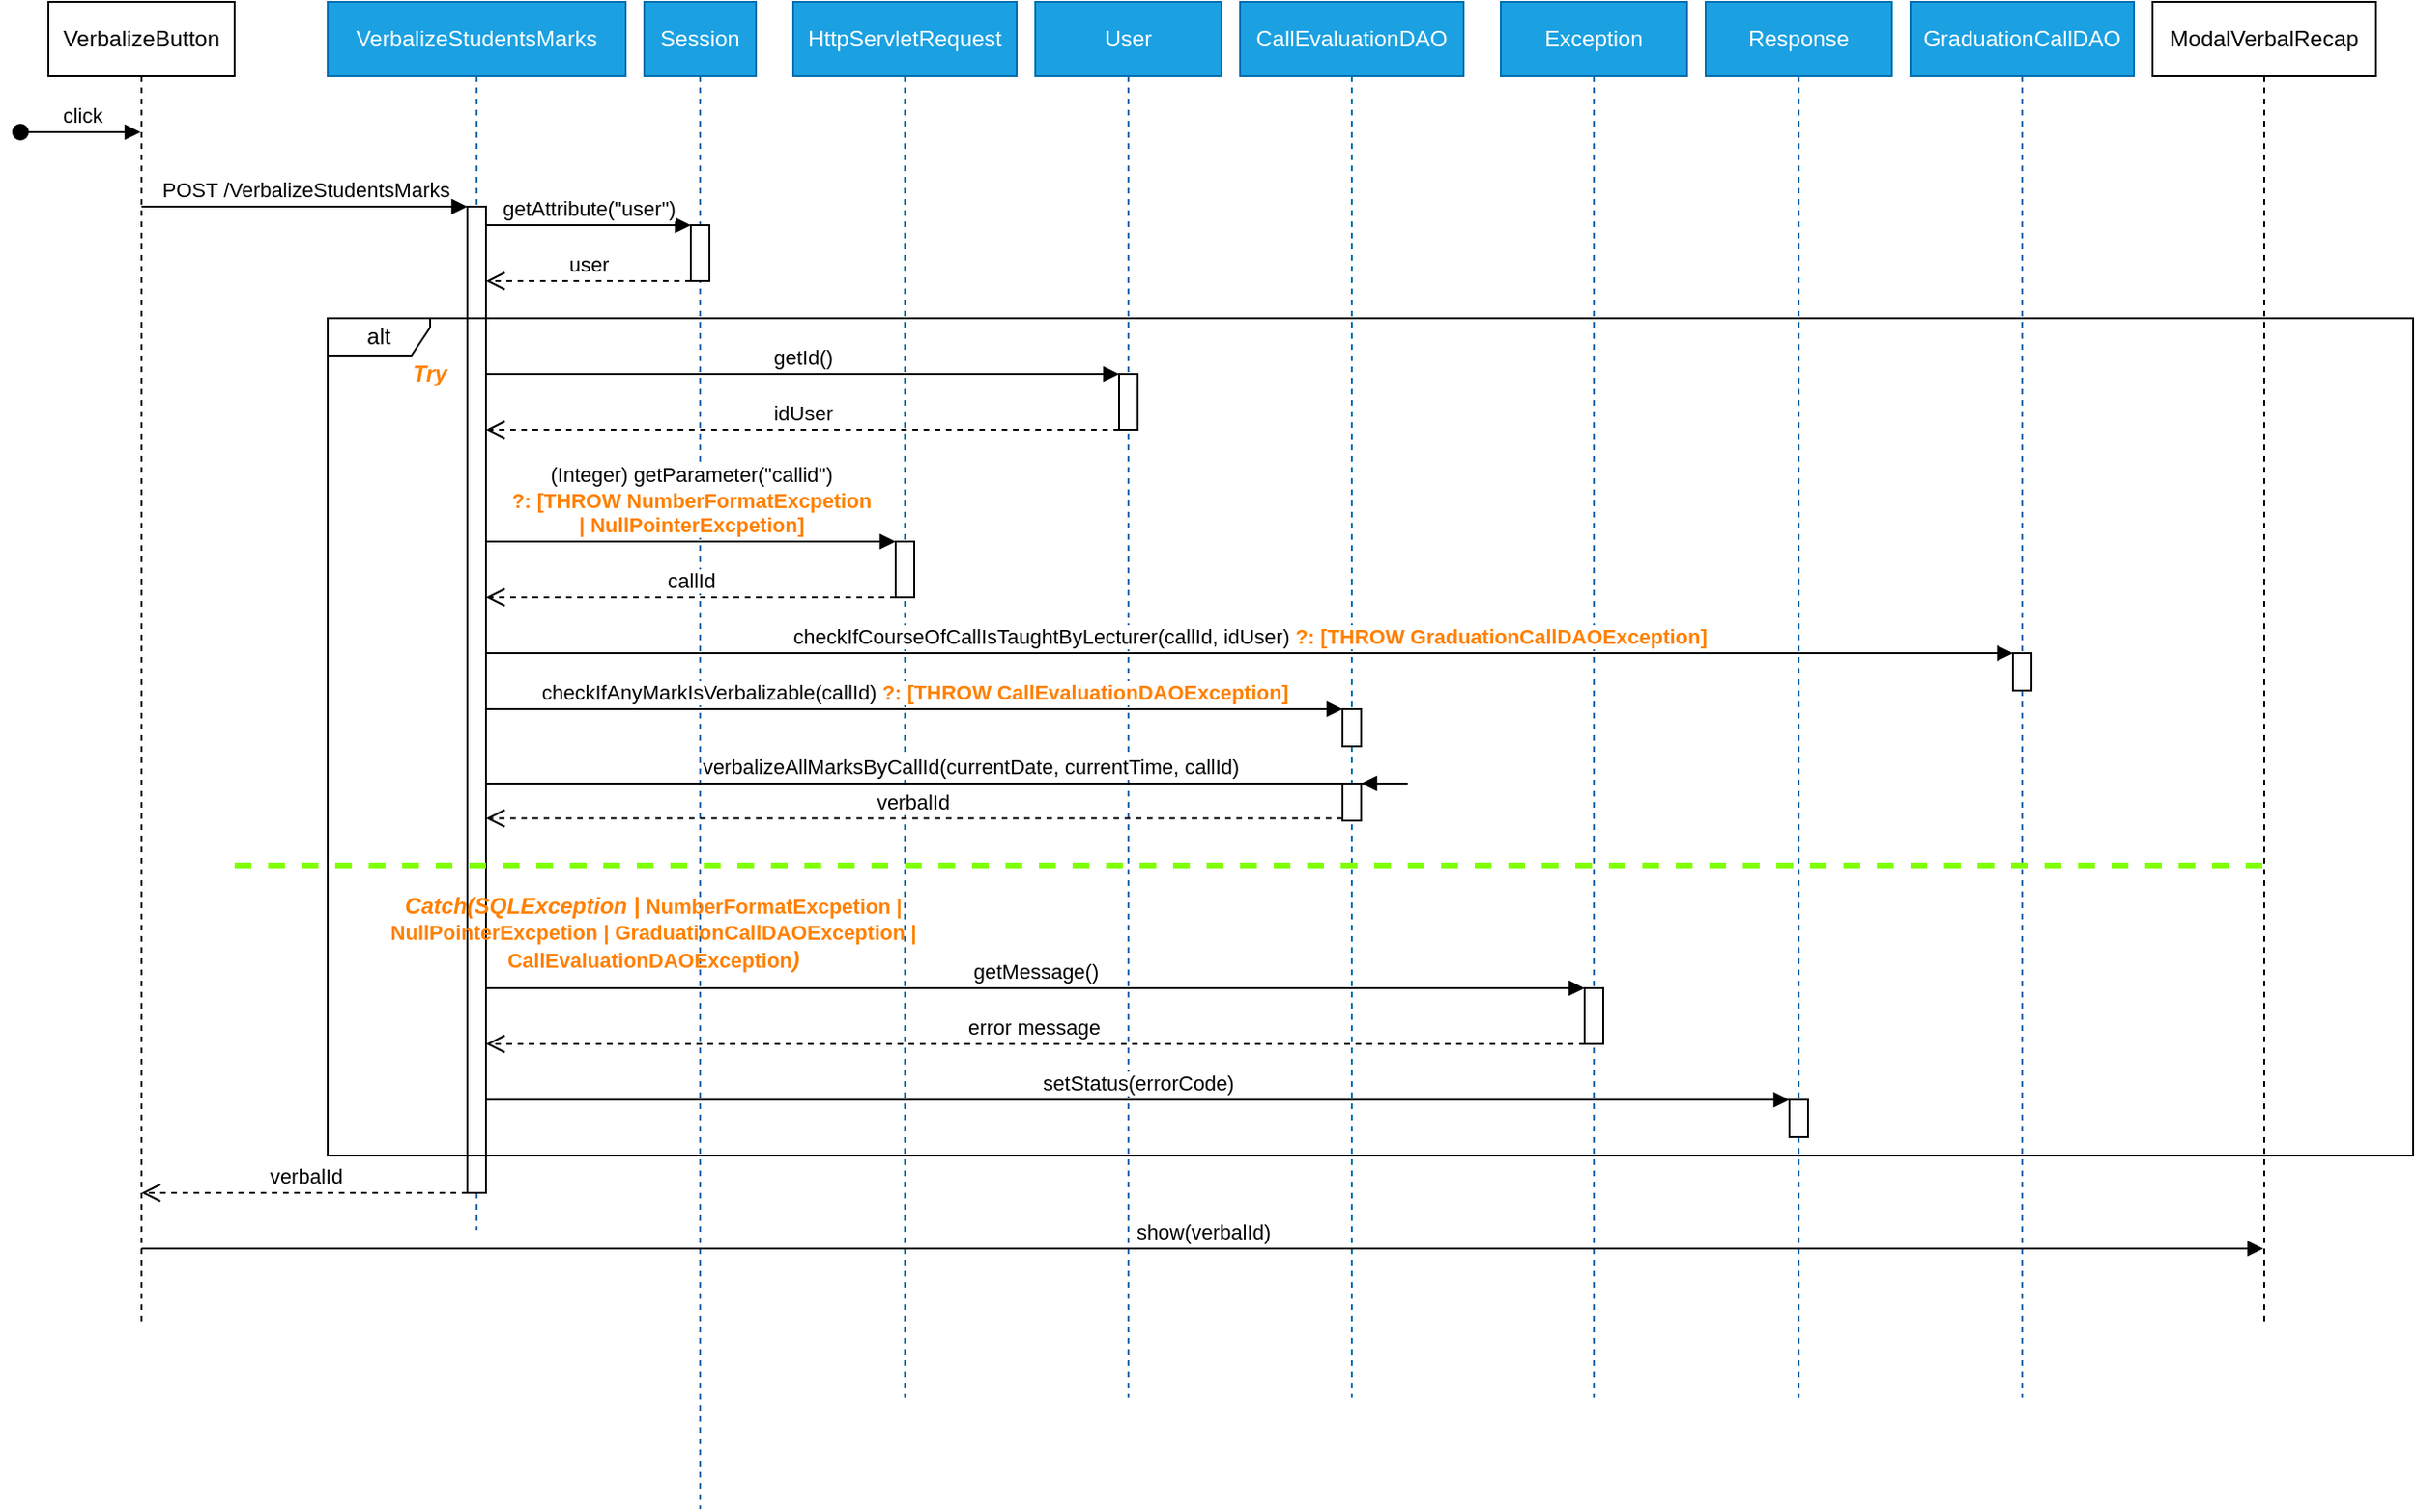 <mxfile version="21.3.7" type="device">
  <diagram name="Page-1" id="2YBvvXClWsGukQMizWep">
    <mxGraphModel dx="1624" dy="1676" grid="1" gridSize="10" guides="1" tooltips="1" connect="1" arrows="1" fold="1" page="1" pageScale="1" pageWidth="850" pageHeight="1100" math="0" shadow="0">
      <root>
        <mxCell id="0" />
        <mxCell id="1" parent="0" />
        <mxCell id="DnKeB8BzZF-OrxOQI9kB-103" value="HttpServletRequest" style="shape=umlLifeline;perimeter=lifelinePerimeter;whiteSpace=wrap;html=1;container=0;dropTarget=0;collapsible=0;recursiveResize=0;outlineConnect=0;portConstraint=eastwest;newEdgeStyle={&quot;edgeStyle&quot;:&quot;elbowEdgeStyle&quot;,&quot;elbow&quot;:&quot;vertical&quot;,&quot;curved&quot;:0,&quot;rounded&quot;:0};fillColor=#1ba1e2;fontColor=#ffffff;strokeColor=#006EAF;" vertex="1" parent="1">
          <mxGeometry x="1000" y="210" width="120" height="750" as="geometry" />
        </mxCell>
        <mxCell id="DnKeB8BzZF-OrxOQI9kB-102" value="GraduationCallDAO" style="shape=umlLifeline;perimeter=lifelinePerimeter;whiteSpace=wrap;html=1;container=0;dropTarget=0;collapsible=0;recursiveResize=0;outlineConnect=0;portConstraint=eastwest;newEdgeStyle={&quot;edgeStyle&quot;:&quot;elbowEdgeStyle&quot;,&quot;elbow&quot;:&quot;vertical&quot;,&quot;curved&quot;:0,&quot;rounded&quot;:0};fillColor=#1ba1e2;fontColor=#ffffff;strokeColor=#006EAF;" vertex="1" parent="1">
          <mxGeometry x="1600" y="210" width="120" height="750" as="geometry" />
        </mxCell>
        <mxCell id="DnKeB8BzZF-OrxOQI9kB-100" value="Response" style="shape=umlLifeline;perimeter=lifelinePerimeter;whiteSpace=wrap;html=1;container=0;dropTarget=0;collapsible=0;recursiveResize=0;outlineConnect=0;portConstraint=eastwest;newEdgeStyle={&quot;edgeStyle&quot;:&quot;elbowEdgeStyle&quot;,&quot;elbow&quot;:&quot;vertical&quot;,&quot;curved&quot;:0,&quot;rounded&quot;:0};fillColor=#1ba1e2;fontColor=#ffffff;strokeColor=#006EAF;" vertex="1" parent="1">
          <mxGeometry x="1490" y="210" width="100" height="750" as="geometry" />
        </mxCell>
        <mxCell id="DnKeB8BzZF-OrxOQI9kB-99" value="Exception" style="shape=umlLifeline;perimeter=lifelinePerimeter;whiteSpace=wrap;html=1;container=0;dropTarget=0;collapsible=0;recursiveResize=0;outlineConnect=0;portConstraint=eastwest;newEdgeStyle={&quot;edgeStyle&quot;:&quot;elbowEdgeStyle&quot;,&quot;elbow&quot;:&quot;vertical&quot;,&quot;curved&quot;:0,&quot;rounded&quot;:0};fillColor=#1ba1e2;fontColor=#ffffff;strokeColor=#006EAF;" vertex="1" parent="1">
          <mxGeometry x="1380" y="210" width="100" height="750" as="geometry" />
        </mxCell>
        <mxCell id="DnKeB8BzZF-OrxOQI9kB-98" value="CallEvaluationDAO" style="shape=umlLifeline;perimeter=lifelinePerimeter;whiteSpace=wrap;html=1;container=0;dropTarget=0;collapsible=0;recursiveResize=0;outlineConnect=0;portConstraint=eastwest;newEdgeStyle={&quot;edgeStyle&quot;:&quot;elbowEdgeStyle&quot;,&quot;elbow&quot;:&quot;vertical&quot;,&quot;curved&quot;:0,&quot;rounded&quot;:0};fillColor=#1ba1e2;fontColor=#ffffff;strokeColor=#006EAF;" vertex="1" parent="1">
          <mxGeometry x="1240" y="210" width="120" height="750" as="geometry" />
        </mxCell>
        <mxCell id="DnKeB8BzZF-OrxOQI9kB-97" value="User" style="shape=umlLifeline;perimeter=lifelinePerimeter;whiteSpace=wrap;html=1;container=0;dropTarget=0;collapsible=0;recursiveResize=0;outlineConnect=0;portConstraint=eastwest;newEdgeStyle={&quot;edgeStyle&quot;:&quot;elbowEdgeStyle&quot;,&quot;elbow&quot;:&quot;vertical&quot;,&quot;curved&quot;:0,&quot;rounded&quot;:0};fillColor=#1ba1e2;fontColor=#ffffff;strokeColor=#006EAF;" vertex="1" parent="1">
          <mxGeometry x="1130" y="210" width="100" height="750" as="geometry" />
        </mxCell>
        <mxCell id="DnKeB8BzZF-OrxOQI9kB-1" value="VerbalizeButton" style="shape=umlLifeline;perimeter=lifelinePerimeter;whiteSpace=wrap;html=1;container=0;dropTarget=0;collapsible=0;recursiveResize=0;outlineConnect=0;portConstraint=eastwest;newEdgeStyle={&quot;edgeStyle&quot;:&quot;elbowEdgeStyle&quot;,&quot;elbow&quot;:&quot;vertical&quot;,&quot;curved&quot;:0,&quot;rounded&quot;:0};" vertex="1" parent="1">
          <mxGeometry x="600" y="210" width="100" height="710" as="geometry" />
        </mxCell>
        <mxCell id="DnKeB8BzZF-OrxOQI9kB-2" value="click" style="html=1;verticalAlign=bottom;startArrow=oval;endArrow=block;startSize=8;edgeStyle=elbowEdgeStyle;elbow=vertical;curved=0;rounded=0;" edge="1" parent="DnKeB8BzZF-OrxOQI9kB-1" target="DnKeB8BzZF-OrxOQI9kB-1">
          <mxGeometry relative="1" as="geometry">
            <mxPoint x="-15" y="70" as="sourcePoint" />
            <mxPoint x="45" y="70" as="targetPoint" />
          </mxGeometry>
        </mxCell>
        <mxCell id="DnKeB8BzZF-OrxOQI9kB-11" value="VerbalizeStudentsMarks" style="shape=umlLifeline;perimeter=lifelinePerimeter;whiteSpace=wrap;html=1;container=0;dropTarget=0;collapsible=0;recursiveResize=0;outlineConnect=0;portConstraint=eastwest;newEdgeStyle={&quot;edgeStyle&quot;:&quot;elbowEdgeStyle&quot;,&quot;elbow&quot;:&quot;vertical&quot;,&quot;curved&quot;:0,&quot;rounded&quot;:0};fillColor=#1ba1e2;fontColor=#ffffff;strokeColor=#006EAF;" vertex="1" parent="1">
          <mxGeometry x="750" y="210" width="160" height="660" as="geometry" />
        </mxCell>
        <mxCell id="DnKeB8BzZF-OrxOQI9kB-38" value="" style="html=1;points=[];perimeter=orthogonalPerimeter;outlineConnect=0;targetShapes=umlLifeline;portConstraint=eastwest;newEdgeStyle={&quot;edgeStyle&quot;:&quot;elbowEdgeStyle&quot;,&quot;elbow&quot;:&quot;vertical&quot;,&quot;curved&quot;:0,&quot;rounded&quot;:0};" vertex="1" parent="DnKeB8BzZF-OrxOQI9kB-11">
          <mxGeometry x="75" y="110" width="10" height="530" as="geometry" />
        </mxCell>
        <mxCell id="DnKeB8BzZF-OrxOQI9kB-23" value="ModalVerbalRecap" style="shape=umlLifeline;perimeter=lifelinePerimeter;whiteSpace=wrap;html=1;container=0;dropTarget=0;collapsible=0;recursiveResize=0;outlineConnect=0;portConstraint=eastwest;newEdgeStyle={&quot;edgeStyle&quot;:&quot;elbowEdgeStyle&quot;,&quot;elbow&quot;:&quot;vertical&quot;,&quot;curved&quot;:0,&quot;rounded&quot;:0};" vertex="1" parent="1">
          <mxGeometry x="1730" y="210" width="120" height="710" as="geometry" />
        </mxCell>
        <mxCell id="DnKeB8BzZF-OrxOQI9kB-35" value="POST /VerbalizeStudentsMarks" style="html=1;verticalAlign=bottom;endArrow=block;edgeStyle=elbowEdgeStyle;elbow=vertical;curved=0;rounded=0;" edge="1" parent="1" source="DnKeB8BzZF-OrxOQI9kB-1" target="DnKeB8BzZF-OrxOQI9kB-38">
          <mxGeometry relative="1" as="geometry">
            <mxPoint x="380" y="420" as="sourcePoint" />
            <Array as="points">
              <mxPoint x="720" y="320" />
              <mxPoint x="660" y="350" />
              <mxPoint x="440" y="320" />
              <mxPoint x="455" y="320" />
            </Array>
            <mxPoint x="548" y="420" as="targetPoint" />
          </mxGeometry>
        </mxCell>
        <mxCell id="DnKeB8BzZF-OrxOQI9kB-39" value="Session" style="shape=umlLifeline;perimeter=lifelinePerimeter;whiteSpace=wrap;html=1;container=0;dropTarget=0;collapsible=0;recursiveResize=0;outlineConnect=0;portConstraint=eastwest;newEdgeStyle={&quot;edgeStyle&quot;:&quot;elbowEdgeStyle&quot;,&quot;elbow&quot;:&quot;vertical&quot;,&quot;curved&quot;:0,&quot;rounded&quot;:0};fillColor=#1ba1e2;fontColor=#ffffff;strokeColor=#006EAF;" vertex="1" parent="1">
          <mxGeometry x="920" y="210" width="60" height="810" as="geometry" />
        </mxCell>
        <mxCell id="DnKeB8BzZF-OrxOQI9kB-40" value="" style="html=1;points=[];perimeter=orthogonalPerimeter;outlineConnect=0;targetShapes=umlLifeline;portConstraint=eastwest;newEdgeStyle={&quot;edgeStyle&quot;:&quot;elbowEdgeStyle&quot;,&quot;elbow&quot;:&quot;vertical&quot;,&quot;curved&quot;:0,&quot;rounded&quot;:0};" vertex="1" parent="DnKeB8BzZF-OrxOQI9kB-39">
          <mxGeometry x="25" y="120" width="10" height="30" as="geometry" />
        </mxCell>
        <mxCell id="DnKeB8BzZF-OrxOQI9kB-41" value="getAttribute(&quot;user&quot;)" style="html=1;verticalAlign=bottom;endArrow=block;edgeStyle=elbowEdgeStyle;elbow=vertical;curved=0;rounded=0;" edge="1" parent="1" target="DnKeB8BzZF-OrxOQI9kB-40" source="DnKeB8BzZF-OrxOQI9kB-38">
          <mxGeometry x="-0.003" width="80" relative="1" as="geometry">
            <mxPoint x="830" y="330" as="sourcePoint" />
            <mxPoint x="939.5" y="330" as="targetPoint" />
            <Array as="points">
              <mxPoint x="840" y="330" />
            </Array>
            <mxPoint as="offset" />
          </mxGeometry>
        </mxCell>
        <mxCell id="DnKeB8BzZF-OrxOQI9kB-42" value="user" style="html=1;verticalAlign=bottom;endArrow=open;dashed=1;endSize=8;edgeStyle=elbowEdgeStyle;elbow=vertical;curved=0;rounded=0;" edge="1" parent="1" source="DnKeB8BzZF-OrxOQI9kB-40" target="DnKeB8BzZF-OrxOQI9kB-38">
          <mxGeometry relative="1" as="geometry">
            <mxPoint x="940" y="360" as="sourcePoint" />
            <mxPoint x="830" y="360" as="targetPoint" />
            <Array as="points">
              <mxPoint x="900" y="360" />
              <mxPoint x="920" y="360" />
            </Array>
          </mxGeometry>
        </mxCell>
        <mxCell id="DnKeB8BzZF-OrxOQI9kB-72" value="alt" style="shape=umlFrame;whiteSpace=wrap;html=1;pointerEvents=0;width=55;height=20;" vertex="1" parent="1">
          <mxGeometry x="750" y="380" width="1120" height="450" as="geometry" />
        </mxCell>
        <mxCell id="DnKeB8BzZF-OrxOQI9kB-73" value="Try" style="text;html=1;align=center;verticalAlign=middle;whiteSpace=wrap;rounded=0;fontStyle=3;fontColor=#FF8000;" vertex="1" parent="1">
          <mxGeometry x="730" y="400" width="150" height="20" as="geometry" />
        </mxCell>
        <mxCell id="DnKeB8BzZF-OrxOQI9kB-74" value="getId()" style="html=1;verticalAlign=bottom;endArrow=block;edgeStyle=elbowEdgeStyle;elbow=vertical;curved=0;rounded=0;" edge="1" parent="1" target="DnKeB8BzZF-OrxOQI9kB-82" source="DnKeB8BzZF-OrxOQI9kB-38">
          <mxGeometry relative="1" as="geometry">
            <mxPoint x="830" y="410" as="sourcePoint" />
            <Array as="points">
              <mxPoint x="1090" y="410" />
              <mxPoint x="902" y="420" />
              <mxPoint x="882" y="430" />
              <mxPoint x="902" y="420" />
            </Array>
            <mxPoint x="987" y="420" as="targetPoint" />
          </mxGeometry>
        </mxCell>
        <mxCell id="DnKeB8BzZF-OrxOQI9kB-75" value="" style="html=1;points=[];perimeter=orthogonalPerimeter;outlineConnect=0;targetShapes=umlLifeline;portConstraint=eastwest;newEdgeStyle={&quot;edgeStyle&quot;:&quot;elbowEdgeStyle&quot;,&quot;elbow&quot;:&quot;vertical&quot;,&quot;curved&quot;:0,&quot;rounded&quot;:0};" vertex="1" parent="1">
          <mxGeometry x="1055" y="500" width="10" height="30" as="geometry" />
        </mxCell>
        <mxCell id="DnKeB8BzZF-OrxOQI9kB-76" value="(Integer) getParameter(&quot;callid&quot;) &lt;br&gt;&lt;b&gt;&lt;font color=&quot;#ff8000&quot;&gt;?: [THROW NumberFormatExcpetion &lt;br&gt;| NullPointerExcpetion]&lt;/font&gt;&lt;/b&gt;" style="html=1;verticalAlign=bottom;endArrow=block;edgeStyle=elbowEdgeStyle;elbow=vertical;curved=0;rounded=0;" edge="1" parent="1" target="DnKeB8BzZF-OrxOQI9kB-75">
          <mxGeometry relative="1" as="geometry">
            <mxPoint x="835" y="500" as="sourcePoint" />
            <Array as="points">
              <mxPoint x="1020" y="500" />
              <mxPoint x="902" y="505" />
              <mxPoint x="882" y="515" />
              <mxPoint x="902" y="505" />
            </Array>
            <mxPoint x="987" y="505" as="targetPoint" />
          </mxGeometry>
        </mxCell>
        <mxCell id="DnKeB8BzZF-OrxOQI9kB-77" value="callId" style="html=1;verticalAlign=bottom;endArrow=open;dashed=1;endSize=8;edgeStyle=elbowEdgeStyle;elbow=vertical;curved=0;rounded=0;" edge="1" parent="1" source="DnKeB8BzZF-OrxOQI9kB-75">
          <mxGeometry x="0.003" relative="1" as="geometry">
            <mxPoint x="835" y="530" as="targetPoint" />
            <Array as="points">
              <mxPoint x="1050" y="530" />
              <mxPoint x="1095" y="535" />
              <mxPoint x="1040" y="535" />
            </Array>
            <mxPoint x="1107" y="535" as="sourcePoint" />
            <mxPoint as="offset" />
          </mxGeometry>
        </mxCell>
        <mxCell id="DnKeB8BzZF-OrxOQI9kB-78" value="" style="html=1;points=[];perimeter=orthogonalPerimeter;outlineConnect=0;targetShapes=umlLifeline;portConstraint=eastwest;newEdgeStyle={&quot;edgeStyle&quot;:&quot;elbowEdgeStyle&quot;,&quot;elbow&quot;:&quot;vertical&quot;,&quot;curved&quot;:0,&quot;rounded&quot;:0};" vertex="1" parent="1">
          <mxGeometry x="1535" y="800" width="10" height="20" as="geometry" />
        </mxCell>
        <mxCell id="DnKeB8BzZF-OrxOQI9kB-79" value="setStatus(errorCode)" style="html=1;verticalAlign=bottom;endArrow=block;edgeStyle=elbowEdgeStyle;elbow=vertical;curved=0;rounded=0;" edge="1" parent="1" target="DnKeB8BzZF-OrxOQI9kB-78">
          <mxGeometry relative="1" as="geometry">
            <mxPoint x="835" y="800" as="sourcePoint" />
            <Array as="points">
              <mxPoint x="892" y="800" />
              <mxPoint x="872" y="810" />
              <mxPoint x="892" y="800" />
            </Array>
            <mxPoint x="977" y="800" as="targetPoint" />
          </mxGeometry>
        </mxCell>
        <mxCell id="DnKeB8BzZF-OrxOQI9kB-82" value="" style="html=1;points=[];perimeter=orthogonalPerimeter;outlineConnect=0;targetShapes=umlLifeline;portConstraint=eastwest;newEdgeStyle={&quot;edgeStyle&quot;:&quot;elbowEdgeStyle&quot;,&quot;elbow&quot;:&quot;vertical&quot;,&quot;curved&quot;:0,&quot;rounded&quot;:0};" vertex="1" parent="1">
          <mxGeometry x="1175" y="410" width="10" height="30" as="geometry" />
        </mxCell>
        <mxCell id="DnKeB8BzZF-OrxOQI9kB-83" value="" style="html=1;points=[];perimeter=orthogonalPerimeter;outlineConnect=0;targetShapes=umlLifeline;portConstraint=eastwest;newEdgeStyle={&quot;edgeStyle&quot;:&quot;elbowEdgeStyle&quot;,&quot;elbow&quot;:&quot;vertical&quot;,&quot;curved&quot;:0,&quot;rounded&quot;:0};" vertex="1" parent="1">
          <mxGeometry x="1295" y="590" width="10" height="20" as="geometry" />
        </mxCell>
        <mxCell id="DnKeB8BzZF-OrxOQI9kB-84" value="idUser" style="html=1;verticalAlign=bottom;endArrow=open;dashed=1;endSize=8;edgeStyle=elbowEdgeStyle;elbow=vertical;curved=0;rounded=0;" edge="1" parent="1" source="DnKeB8BzZF-OrxOQI9kB-82" target="DnKeB8BzZF-OrxOQI9kB-38">
          <mxGeometry x="0.003" relative="1" as="geometry">
            <mxPoint x="820" y="450" as="targetPoint" />
            <Array as="points">
              <mxPoint x="1130" y="440" />
              <mxPoint x="1160" y="450" />
              <mxPoint x="1235" y="450" />
              <mxPoint x="1180" y="450" />
            </Array>
            <mxPoint x="1250" y="450" as="sourcePoint" />
            <mxPoint as="offset" />
          </mxGeometry>
        </mxCell>
        <mxCell id="DnKeB8BzZF-OrxOQI9kB-85" value="" style="html=1;points=[];perimeter=orthogonalPerimeter;outlineConnect=0;targetShapes=umlLifeline;portConstraint=eastwest;newEdgeStyle={&quot;edgeStyle&quot;:&quot;elbowEdgeStyle&quot;,&quot;elbow&quot;:&quot;vertical&quot;,&quot;curved&quot;:0,&quot;rounded&quot;:0};" vertex="1" parent="1">
          <mxGeometry x="1425" y="740" width="10" height="30" as="geometry" />
        </mxCell>
        <mxCell id="DnKeB8BzZF-OrxOQI9kB-86" value="" style="html=1;points=[];perimeter=orthogonalPerimeter;outlineConnect=0;targetShapes=umlLifeline;portConstraint=eastwest;newEdgeStyle={&quot;edgeStyle&quot;:&quot;elbowEdgeStyle&quot;,&quot;elbow&quot;:&quot;vertical&quot;,&quot;curved&quot;:0,&quot;rounded&quot;:0};" vertex="1" parent="1">
          <mxGeometry x="1655" y="560" width="10" height="20" as="geometry" />
        </mxCell>
        <mxCell id="DnKeB8BzZF-OrxOQI9kB-87" value="" style="html=1;points=[];perimeter=orthogonalPerimeter;outlineConnect=0;targetShapes=umlLifeline;portConstraint=eastwest;newEdgeStyle={&quot;edgeStyle&quot;:&quot;elbowEdgeStyle&quot;,&quot;elbow&quot;:&quot;vertical&quot;,&quot;curved&quot;:0,&quot;rounded&quot;:0};" vertex="1" parent="1">
          <mxGeometry x="1295" y="630" width="10" height="20" as="geometry" />
        </mxCell>
        <mxCell id="DnKeB8BzZF-OrxOQI9kB-88" value="checkIfCourseOfCallIsTaughtByLecturer(callId, idUser) &lt;b&gt;&lt;font color=&quot;#ff8000&quot;&gt;?: [THROW GraduationCallDAOException]&lt;/font&gt;&lt;/b&gt;" style="html=1;verticalAlign=bottom;endArrow=block;edgeStyle=elbowEdgeStyle;elbow=vertical;curved=0;rounded=0;" edge="1" parent="1" target="DnKeB8BzZF-OrxOQI9kB-86">
          <mxGeometry x="-0.001" relative="1" as="geometry">
            <mxPoint x="835" y="560" as="sourcePoint" />
            <Array as="points">
              <mxPoint x="1620" y="560" />
              <mxPoint x="1670" y="650" />
              <mxPoint x="1630" y="660" />
              <mxPoint x="1044" y="841.5" />
              <mxPoint x="906" y="830.5" />
              <mxPoint x="886" y="840.5" />
              <mxPoint x="906" y="830.5" />
            </Array>
            <mxPoint x="1349" y="841.5" as="targetPoint" />
            <mxPoint as="offset" />
          </mxGeometry>
        </mxCell>
        <mxCell id="DnKeB8BzZF-OrxOQI9kB-89" value="verbalizeAllMarksByCallId(currentDate, currentTime, callId)" style="html=1;verticalAlign=bottom;endArrow=block;edgeStyle=elbowEdgeStyle;elbow=vertical;curved=0;rounded=0;" edge="1" parent="1" target="DnKeB8BzZF-OrxOQI9kB-87">
          <mxGeometry x="-0.001" relative="1" as="geometry">
            <mxPoint x="835" y="630" as="sourcePoint" />
            <Array as="points">
              <mxPoint x="1330" y="630" />
              <mxPoint x="1460" y="620" />
              <mxPoint x="1675" y="690" />
              <mxPoint x="1635" y="700" />
              <mxPoint x="1049" y="881.5" />
              <mxPoint x="911" y="870.5" />
              <mxPoint x="891" y="880.5" />
              <mxPoint x="911" y="870.5" />
            </Array>
            <mxPoint x="1720" y="690" as="targetPoint" />
            <mxPoint as="offset" />
          </mxGeometry>
        </mxCell>
        <mxCell id="DnKeB8BzZF-OrxOQI9kB-90" value="checkIfAnyMarkIsVerbalizable(callId) &lt;b&gt;&lt;font color=&quot;#ff8000&quot;&gt;?: [THROW CallEvaluationDAOException]&lt;/font&gt;&lt;/b&gt;" style="html=1;verticalAlign=bottom;endArrow=block;edgeStyle=elbowEdgeStyle;elbow=vertical;curved=0;rounded=0;" edge="1" parent="1" target="DnKeB8BzZF-OrxOQI9kB-83">
          <mxGeometry relative="1" as="geometry">
            <mxPoint x="835" y="590" as="sourcePoint" />
            <Array as="points">
              <mxPoint x="1300" y="590" />
              <mxPoint x="1160" y="720" />
              <mxPoint x="912" y="730" />
              <mxPoint x="892" y="740" />
              <mxPoint x="912" y="730" />
            </Array>
            <mxPoint x="1247" y="730" as="targetPoint" />
          </mxGeometry>
        </mxCell>
        <mxCell id="DnKeB8BzZF-OrxOQI9kB-91" value="" style="line;strokeWidth=3;align=left;verticalAlign=middle;spacingTop=-1;spacingLeft=3;spacingRight=3;rotatable=0;labelPosition=right;points=[];portConstraint=eastwest;dashed=1;strokeColor=#80FF00;" vertex="1" parent="1">
          <mxGeometry x="700" y="670" width="1090" height="8" as="geometry" />
        </mxCell>
        <mxCell id="DnKeB8BzZF-OrxOQI9kB-92" value="getMessage()" style="html=1;verticalAlign=bottom;endArrow=block;edgeStyle=elbowEdgeStyle;elbow=vertical;curved=0;rounded=0;" edge="1" parent="1" target="DnKeB8BzZF-OrxOQI9kB-85">
          <mxGeometry relative="1" as="geometry">
            <mxPoint x="835" y="740" as="sourcePoint" />
            <Array as="points">
              <mxPoint x="1300" y="740" />
              <mxPoint x="1270" y="750" />
              <mxPoint x="1050" y="761" />
              <mxPoint x="912" y="750" />
              <mxPoint x="892" y="760" />
              <mxPoint x="912" y="750" />
            </Array>
            <mxPoint x="1355" y="761" as="targetPoint" />
          </mxGeometry>
        </mxCell>
        <mxCell id="DnKeB8BzZF-OrxOQI9kB-93" value="error message" style="html=1;verticalAlign=bottom;endArrow=open;dashed=1;endSize=8;edgeStyle=elbowEdgeStyle;elbow=vertical;curved=0;rounded=0;" edge="1" parent="1" source="DnKeB8BzZF-OrxOQI9kB-85">
          <mxGeometry x="0.003" relative="1" as="geometry">
            <mxPoint x="835" y="770" as="targetPoint" />
            <Array as="points">
              <mxPoint x="1142" y="770" />
              <mxPoint x="1347" y="759" />
              <mxPoint x="1292" y="759" />
            </Array>
            <mxPoint x="1457" y="770" as="sourcePoint" />
            <mxPoint as="offset" />
          </mxGeometry>
        </mxCell>
        <mxCell id="DnKeB8BzZF-OrxOQI9kB-94" value="Catch(SQLException | &lt;b style=&quot;color: rgb(240, 240, 240); font-size: 11px; font-style: normal;&quot;&gt;&lt;font color=&quot;#ff8000&quot;&gt;NumberFormatExcpetion | NullPointerExcpetion | GraduationCallDAOException | CallEvaluationDAOException&lt;/font&gt;&lt;/b&gt;)" style="text;html=1;align=center;verticalAlign=middle;whiteSpace=wrap;rounded=0;fontStyle=3;fontColor=#FF8000;" vertex="1" parent="1">
          <mxGeometry x="760" y="699.5" width="330" height="20" as="geometry" />
        </mxCell>
        <mxCell id="DnKeB8BzZF-OrxOQI9kB-95" value="verbalId" style="html=1;verticalAlign=bottom;endArrow=open;dashed=1;endSize=8;edgeStyle=elbowEdgeStyle;elbow=vertical;curved=0;rounded=0;" edge="1" parent="1" source="DnKeB8BzZF-OrxOQI9kB-87">
          <mxGeometry x="0.003" relative="1" as="geometry">
            <mxPoint x="835" y="649" as="targetPoint" />
            <Array as="points">
              <mxPoint x="1255" y="648.75" />
              <mxPoint x="1285" y="658.75" />
              <mxPoint x="1360" y="658.75" />
              <mxPoint x="1305" y="658.75" />
            </Array>
            <mxPoint x="1350" y="648.75" as="sourcePoint" />
            <mxPoint as="offset" />
          </mxGeometry>
        </mxCell>
        <mxCell id="DnKeB8BzZF-OrxOQI9kB-105" value="verbalId" style="html=1;verticalAlign=bottom;endArrow=open;dashed=1;endSize=8;edgeStyle=elbowEdgeStyle;elbow=vertical;curved=0;rounded=0;" edge="1" parent="1" source="DnKeB8BzZF-OrxOQI9kB-38" target="DnKeB8BzZF-OrxOQI9kB-1">
          <mxGeometry relative="1" as="geometry">
            <mxPoint x="810" y="860" as="sourcePoint" />
            <mxPoint x="730" y="860" as="targetPoint" />
            <Array as="points">
              <mxPoint x="780" y="850" />
            </Array>
          </mxGeometry>
        </mxCell>
        <mxCell id="DnKeB8BzZF-OrxOQI9kB-108" value="show(verbalId)" style="html=1;verticalAlign=bottom;endArrow=block;edgeStyle=elbowEdgeStyle;elbow=vertical;curved=0;rounded=0;" edge="1" parent="1" source="DnKeB8BzZF-OrxOQI9kB-1" target="DnKeB8BzZF-OrxOQI9kB-23">
          <mxGeometry relative="1" as="geometry">
            <mxPoint x="650" y="880" as="sourcePoint" />
            <Array as="points">
              <mxPoint x="905" y="880" />
              <mxPoint x="717" y="890" />
              <mxPoint x="697" y="900" />
              <mxPoint x="717" y="890" />
            </Array>
            <mxPoint x="1798.571" y="880" as="targetPoint" />
          </mxGeometry>
        </mxCell>
      </root>
    </mxGraphModel>
  </diagram>
</mxfile>
